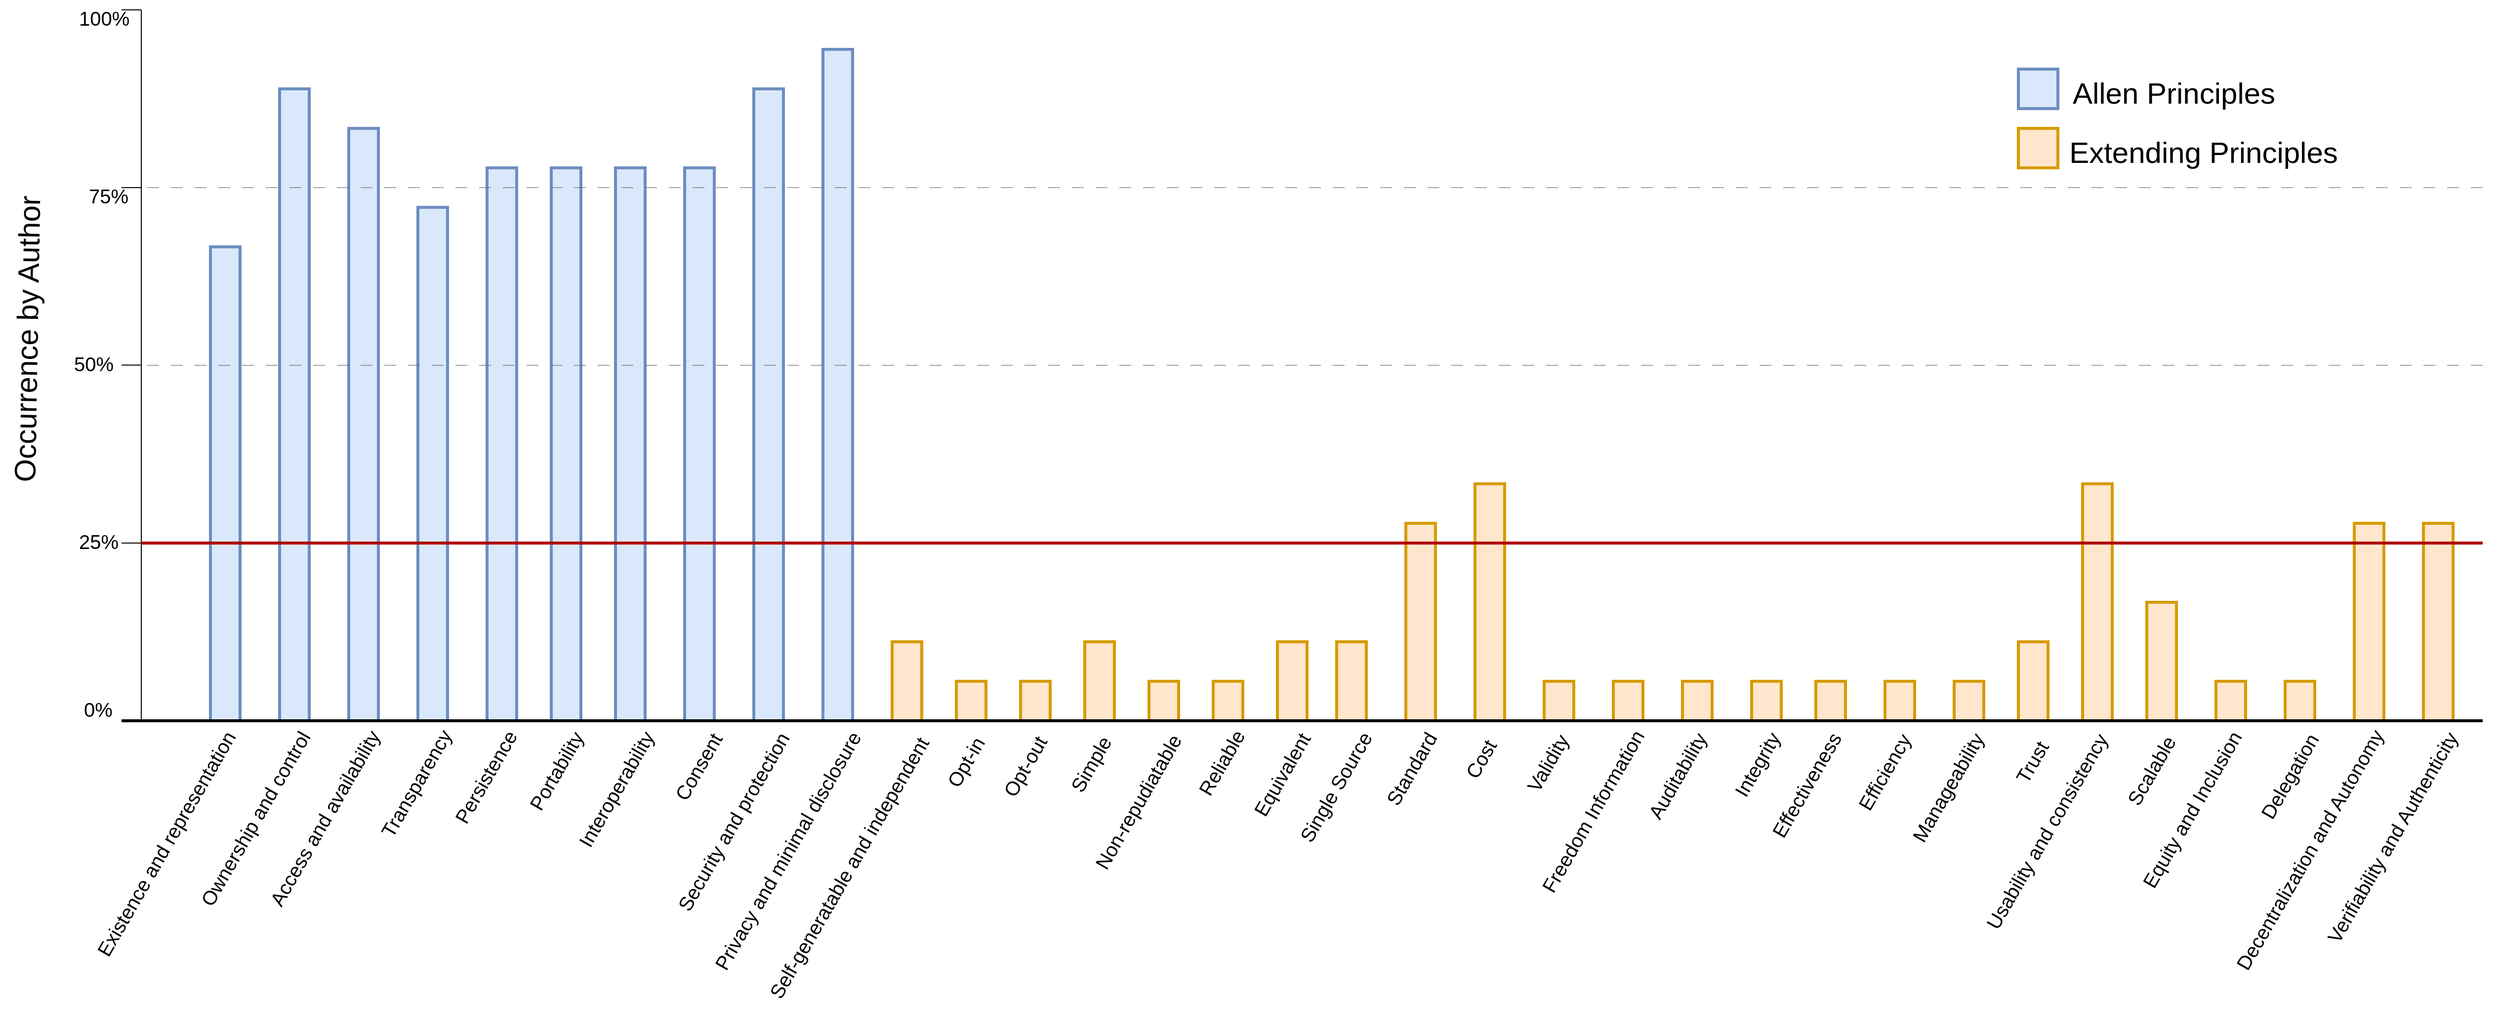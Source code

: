 <mxfile version="26.0.10">
  <diagram name="Page-1" id="2iZMz1MSZMlMYcdQClPu">
    <mxGraphModel dx="3176" dy="2832" grid="1" gridSize="10" guides="1" tooltips="1" connect="1" arrows="1" fold="1" page="1" pageScale="1" pageWidth="850" pageHeight="1100" math="0" shadow="0">
      <root>
        <mxCell id="0" />
        <mxCell id="1" parent="0" />
        <mxCell id="H80oZMwdlH7r0mB5AyR4-1" value="&lt;font style=&quot;font-size: 20px; line-height: 200%;&quot;&gt;Effectiveness&lt;/font&gt;" style="text;whiteSpace=wrap;html=1;rotation=300;" parent="1" vertex="1">
          <mxGeometry x="1860" y="25" width="150" height="60" as="geometry" />
        </mxCell>
        <mxCell id="H80oZMwdlH7r0mB5AyR4-2" value="&lt;font style=&quot;font-size: 20px; line-height: 200%;&quot;&gt;Efficiency&lt;/font&gt;" style="text;whiteSpace=wrap;html=1;rotation=300;" parent="1" vertex="1">
          <mxGeometry x="1955" y="10" width="120" height="60" as="geometry" />
        </mxCell>
        <mxCell id="H80oZMwdlH7r0mB5AyR4-3" value="&lt;font style=&quot;font-size: 20px; line-height: 200%;&quot;&gt;Manageability&lt;/font&gt;" style="text;whiteSpace=wrap;html=1;rotation=300;" parent="1" vertex="1">
          <mxGeometry x="2000" y="25" width="160" height="60" as="geometry" />
        </mxCell>
        <mxCell id="H80oZMwdlH7r0mB5AyR4-4" value="&lt;font style=&quot;font-size: 20px; line-height: 200%;&quot;&gt;Trust&lt;/font&gt;" style="text;whiteSpace=wrap;html=1;rotation=300;" parent="1" vertex="1">
          <mxGeometry x="2125" width="80" height="60" as="geometry" />
        </mxCell>
        <mxCell id="H80oZMwdlH7r0mB5AyR4-5" value="&lt;font style=&quot;font-size: 20px; line-height: 200%;&quot;&gt;Usability and consistency&lt;/font&gt;" style="text;whiteSpace=wrap;html=1;rotation=300;" parent="1" vertex="1">
          <mxGeometry x="2050" y="70" width="260" height="60" as="geometry" />
        </mxCell>
        <mxCell id="H80oZMwdlH7r0mB5AyR4-6" value="&lt;font style=&quot;font-size: 20px; line-height: 200%;&quot;&gt;Scalable&lt;/font&gt;" style="text;whiteSpace=wrap;html=1;rotation=300;" parent="1" vertex="1">
          <mxGeometry x="2230" y="10" width="110" height="60" as="geometry" />
        </mxCell>
        <mxCell id="H80oZMwdlH7r0mB5AyR4-7" value="&lt;font style=&quot;font-size: 20px; line-height: 200%;&quot;&gt;Equity and Inclusion&lt;/font&gt;" style="text;whiteSpace=wrap;html=1;rotation=300;" parent="1" vertex="1">
          <mxGeometry x="2220" y="50" width="210" height="60" as="geometry" />
        </mxCell>
        <mxCell id="H80oZMwdlH7r0mB5AyR4-8" value="&lt;font style=&quot;font-size: 20px; line-height: 200%;&quot;&gt;Delegation&lt;/font&gt;" style="text;whiteSpace=wrap;html=1;rotation=300;" parent="1" vertex="1">
          <mxGeometry x="2360" y="15" width="130" height="60" as="geometry" />
        </mxCell>
        <mxCell id="H80oZMwdlH7r0mB5AyR4-9" value="&lt;font style=&quot;font-size: 20px; line-height: 200%;&quot;&gt;Decentralization and Autonomy&lt;/font&gt;" style="text;whiteSpace=wrap;html=1;rotation=300;" parent="1" vertex="1">
          <mxGeometry x="2290" y="90" width="310" height="60" as="geometry" />
        </mxCell>
        <mxCell id="H80oZMwdlH7r0mB5AyR4-10" value="&lt;font style=&quot;font-size: 20px; line-height: 200%;&quot;&gt;Verifiability and Authenticity&lt;/font&gt;" style="text;whiteSpace=wrap;html=1;rotation=300;" parent="1" vertex="1">
          <mxGeometry x="2390" y="75" width="280" height="60" as="geometry" />
        </mxCell>
        <mxCell id="H80oZMwdlH7r0mB5AyR4-11" value="&lt;font style=&quot;font-size: 20px; line-height: 200%;&quot;&gt;Non-repudiatable&lt;/font&gt;" style="text;whiteSpace=wrap;html=1;rotation=300;" parent="1" vertex="1">
          <mxGeometry x="1165" y="40" width="190" height="60" as="geometry" />
        </mxCell>
        <mxCell id="H80oZMwdlH7r0mB5AyR4-12" value="&lt;font style=&quot;font-size: 20px; line-height: 200%;&quot;&gt;Reliable&lt;/font&gt;" style="text;whiteSpace=wrap;html=1;rotation=300;" parent="1" vertex="1">
          <mxGeometry x="1290" width="110" height="60" as="geometry" />
        </mxCell>
        <mxCell id="H80oZMwdlH7r0mB5AyR4-14" value="&lt;font style=&quot;font-size: 20px; line-height: 200%;&quot;&gt;Single Source&lt;/font&gt;" style="text;whiteSpace=wrap;html=1;rotation=300;" parent="1" vertex="1">
          <mxGeometry x="1380" y="25" width="160" height="60" as="geometry" />
        </mxCell>
        <mxCell id="H80oZMwdlH7r0mB5AyR4-15" value="&lt;font style=&quot;font-size: 20px; line-height: 200%;&quot;&gt;Standard&lt;/font&gt;" style="text;whiteSpace=wrap;html=1;rotation=300;" parent="1" vertex="1">
          <mxGeometry x="1480" y="10" width="110" height="60" as="geometry" />
        </mxCell>
        <mxCell id="H80oZMwdlH7r0mB5AyR4-16" value="&lt;font style=&quot;font-size: 20px; line-height: 200%;&quot;&gt;Cost&lt;/font&gt;" style="text;whiteSpace=wrap;html=1;rotation=300;" parent="1" vertex="1">
          <mxGeometry x="1570" width="70" height="60" as="geometry" />
        </mxCell>
        <mxCell id="H80oZMwdlH7r0mB5AyR4-17" value="&lt;font style=&quot;font-size: 20px; line-height: 200%;&quot;&gt;Validity&lt;/font&gt;" style="text;whiteSpace=wrap;html=1;rotation=300;" parent="1" vertex="1">
          <mxGeometry x="1625" width="100" height="60" as="geometry" />
        </mxCell>
        <mxCell id="H80oZMwdlH7r0mB5AyR4-18" value="&lt;font style=&quot;font-size: 20px; line-height: 200%;&quot;&gt;Freedom Information&lt;/font&gt;" style="text;whiteSpace=wrap;html=1;rotation=300;" parent="1" vertex="1">
          <mxGeometry x="1610" y="50" width="220" height="60" as="geometry" />
        </mxCell>
        <mxCell id="H80oZMwdlH7r0mB5AyR4-19" value="&lt;font style=&quot;font-size: 20px; line-height: 200%;&quot;&gt;Auditability&lt;/font&gt;" style="text;whiteSpace=wrap;html=1;rotation=300;" parent="1" vertex="1">
          <mxGeometry x="1740" y="15" width="130" height="60" as="geometry" />
        </mxCell>
        <mxCell id="H80oZMwdlH7r0mB5AyR4-20" value="&lt;font style=&quot;font-size: 20px; line-height: 200%;&quot;&gt;Integrity&lt;/font&gt;" style="text;whiteSpace=wrap;html=1;rotation=300;" parent="1" vertex="1">
          <mxGeometry x="1835" y="5" width="100" height="60" as="geometry" />
        </mxCell>
        <mxCell id="H80oZMwdlH7r0mB5AyR4-21" value="&lt;font style=&quot;font-size: 20px; line-height: 200%;&quot;&gt;Transparency&lt;/font&gt;" style="text;whiteSpace=wrap;html=1;rotation=300;" parent="1" vertex="1">
          <mxGeometry x="450" y="20" width="160" height="60" as="geometry" />
        </mxCell>
        <mxCell id="H80oZMwdlH7r0mB5AyR4-22" value="&lt;font style=&quot;font-size: 20px; line-height: 200%;&quot;&gt;Persistence&lt;/font&gt;" style="text;whiteSpace=wrap;html=1;rotation=300;" parent="1" vertex="1">
          <mxGeometry x="530" y="15" width="140" height="60" as="geometry" />
        </mxCell>
        <mxCell id="H80oZMwdlH7r0mB5AyR4-23" value="&lt;font style=&quot;font-size: 20px; line-height: 200%;&quot;&gt;Portability&lt;/font&gt;" style="text;whiteSpace=wrap;html=1;rotation=300;" parent="1" vertex="1">
          <mxGeometry x="610" y="10" width="120" height="60" as="geometry" />
        </mxCell>
        <mxCell id="H80oZMwdlH7r0mB5AyR4-24" value="&lt;font style=&quot;font-size: 20px; line-height: 200%;&quot;&gt;Interoperability&lt;/font&gt;" style="text;whiteSpace=wrap;html=1;rotation=300;" parent="1" vertex="1">
          <mxGeometry x="650" y="30" width="160" height="60" as="geometry" />
        </mxCell>
        <mxCell id="H80oZMwdlH7r0mB5AyR4-25" value="&lt;font style=&quot;font-size: 20px; line-height: 200%;&quot;&gt;Consent&lt;/font&gt;" style="text;whiteSpace=wrap;html=1;rotation=300;" parent="1" vertex="1">
          <mxGeometry x="760" y="5" width="110" height="60" as="geometry" />
        </mxCell>
        <mxCell id="H80oZMwdlH7r0mB5AyR4-26" value="&lt;font style=&quot;font-size: 20px; line-height: 200%;&quot;&gt;Security and protection&lt;/font&gt;" style="text;whiteSpace=wrap;html=1;rotation=300;" parent="1" vertex="1">
          <mxGeometry x="730" y="60" width="240" height="60" as="geometry" />
        </mxCell>
        <mxCell id="H80oZMwdlH7r0mB5AyR4-27" value="&lt;font style=&quot;font-size: 20px; line-height: 200%;&quot;&gt;Privacy and minimal disclosure&lt;/font&gt;" style="text;whiteSpace=wrap;html=1;rotation=300;" parent="1" vertex="1">
          <mxGeometry x="750" y="90" width="310" height="60" as="geometry" />
        </mxCell>
        <mxCell id="H80oZMwdlH7r0mB5AyR4-28" value="&lt;font style=&quot;font-size: 20px; line-height: 200%;&quot;&gt;Self-generatable and independent&lt;/font&gt;" style="text;whiteSpace=wrap;html=1;rotation=300;" parent="1" vertex="1">
          <mxGeometry x="800" y="110" width="330" height="60" as="geometry" />
        </mxCell>
        <mxCell id="H80oZMwdlH7r0mB5AyR4-29" value="&lt;font style=&quot;font-size: 20px; line-height: 200%;&quot;&gt;Opt-in&lt;/font&gt;" style="text;whiteSpace=wrap;html=1;rotation=300;" parent="1" vertex="1">
          <mxGeometry x="1040" width="90" height="60" as="geometry" />
        </mxCell>
        <mxCell id="H80oZMwdlH7r0mB5AyR4-30" value="&lt;font style=&quot;font-size: 20px; line-height: 200%;&quot;&gt;Opt-out&lt;/font&gt;" style="text;whiteSpace=wrap;html=1;rotation=300;" parent="1" vertex="1">
          <mxGeometry x="1095" y="5" width="100" height="60" as="geometry" />
        </mxCell>
        <mxCell id="H80oZMwdlH7r0mB5AyR4-31" value="&lt;font style=&quot;font-size: 20px; line-height: 200%;&quot;&gt;Simple&lt;/font&gt;" style="text;whiteSpace=wrap;html=1;rotation=300;" parent="1" vertex="1">
          <mxGeometry x="1165" y="5" width="90" height="60" as="geometry" />
        </mxCell>
        <mxCell id="H80oZMwdlH7r0mB5AyR4-32" value="&lt;font style=&quot;font-size: 20px; line-height: 200%;&quot;&gt;Existence and representation&lt;/font&gt;" style="text;whiteSpace=wrap;html=1;rotation=300;" parent="1" vertex="1">
          <mxGeometry x="130" y="85" width="290" height="60" as="geometry" />
        </mxCell>
        <mxCell id="H80oZMwdlH7r0mB5AyR4-33" value="&lt;font style=&quot;font-size: 20px; line-height: 200%;&quot;&gt;Ownership and control&lt;/font&gt;" style="text;whiteSpace=wrap;html=1;rotation=300;" parent="1" vertex="1">
          <mxGeometry x="250" y="60" width="230" height="60" as="geometry" />
        </mxCell>
        <mxCell id="H80oZMwdlH7r0mB5AyR4-34" value="&lt;font style=&quot;font-size: 20px; line-height: 200%;&quot;&gt;Access and availability&lt;/font&gt;" style="text;whiteSpace=wrap;html=1;rotation=300;" parent="1" vertex="1">
          <mxGeometry x="320" y="60" width="230" height="60" as="geometry" />
        </mxCell>
        <mxCell id="H80oZMwdlH7r0mB5AyR4-36" value="" style="rounded=0;whiteSpace=wrap;html=1;fillColor=#dae8fc;strokeColor=#6c8ebf;strokeWidth=3;" parent="1" vertex="1">
          <mxGeometry x="310" y="-480" width="30" height="480" as="geometry" />
        </mxCell>
        <mxCell id="H80oZMwdlH7r0mB5AyR4-37" value="" style="endArrow=none;html=1;rounded=0;strokeWidth=1;" parent="1" edge="1">
          <mxGeometry width="50" height="50" relative="1" as="geometry">
            <mxPoint x="240" y="-720" as="sourcePoint" />
            <mxPoint x="240" as="targetPoint" />
          </mxGeometry>
        </mxCell>
        <mxCell id="H80oZMwdlH7r0mB5AyR4-38" value="" style="endArrow=none;html=1;rounded=0;" parent="1" edge="1">
          <mxGeometry width="50" height="50" relative="1" as="geometry">
            <mxPoint x="220" y="-360.23" as="sourcePoint" />
            <mxPoint x="240" y="-360.23" as="targetPoint" />
          </mxGeometry>
        </mxCell>
        <mxCell id="H80oZMwdlH7r0mB5AyR4-40" value="" style="endArrow=none;html=1;rounded=0;" parent="1" edge="1">
          <mxGeometry width="50" height="50" relative="1" as="geometry">
            <mxPoint x="220" y="-720" as="sourcePoint" />
            <mxPoint x="240" y="-720" as="targetPoint" />
          </mxGeometry>
        </mxCell>
        <mxCell id="H80oZMwdlH7r0mB5AyR4-41" value="" style="rounded=0;whiteSpace=wrap;html=1;fillColor=#dae8fc;strokeColor=#6c8ebf;strokeWidth=3;" parent="1" vertex="1">
          <mxGeometry x="380" y="-640" width="30" height="640" as="geometry" />
        </mxCell>
        <mxCell id="H80oZMwdlH7r0mB5AyR4-42" value="" style="rounded=0;whiteSpace=wrap;html=1;fillColor=#dae8fc;strokeColor=#6c8ebf;strokeWidth=3;" parent="1" vertex="1">
          <mxGeometry x="450" y="-600" width="30" height="600" as="geometry" />
        </mxCell>
        <mxCell id="H80oZMwdlH7r0mB5AyR4-43" value="" style="rounded=0;whiteSpace=wrap;html=1;fillColor=#dae8fc;strokeColor=#6c8ebf;strokeWidth=3;" parent="1" vertex="1">
          <mxGeometry x="520" y="-520" width="30" height="520" as="geometry" />
        </mxCell>
        <mxCell id="H80oZMwdlH7r0mB5AyR4-44" value="" style="rounded=0;whiteSpace=wrap;html=1;fillColor=#dae8fc;strokeColor=#6c8ebf;strokeWidth=3;" parent="1" vertex="1">
          <mxGeometry x="590" y="-560" width="30" height="560" as="geometry" />
        </mxCell>
        <mxCell id="H80oZMwdlH7r0mB5AyR4-45" value="" style="rounded=0;whiteSpace=wrap;html=1;fillColor=#dae8fc;strokeColor=#6c8ebf;strokeWidth=3;" parent="1" vertex="1">
          <mxGeometry x="655" y="-560" width="30" height="560" as="geometry" />
        </mxCell>
        <mxCell id="H80oZMwdlH7r0mB5AyR4-46" value="" style="rounded=0;whiteSpace=wrap;html=1;fillColor=#dae8fc;strokeColor=#6c8ebf;strokeWidth=3;" parent="1" vertex="1">
          <mxGeometry x="720" y="-560" width="30" height="560" as="geometry" />
        </mxCell>
        <mxCell id="H80oZMwdlH7r0mB5AyR4-48" value="" style="rounded=0;whiteSpace=wrap;html=1;fillColor=#dae8fc;strokeColor=#6c8ebf;strokeWidth=3;" parent="1" vertex="1">
          <mxGeometry x="790" y="-560" width="30" height="560" as="geometry" />
        </mxCell>
        <mxCell id="H80oZMwdlH7r0mB5AyR4-49" value="" style="rounded=0;whiteSpace=wrap;html=1;fillColor=#dae8fc;strokeColor=#6c8ebf;strokeWidth=3;" parent="1" vertex="1">
          <mxGeometry x="860" y="-640" width="30" height="640" as="geometry" />
        </mxCell>
        <mxCell id="H80oZMwdlH7r0mB5AyR4-50" value="&lt;font style=&quot;font-size: 20px;&quot;&gt;0%&lt;/font&gt;" style="text;whiteSpace=wrap;html=1;rotation=0;" parent="1" vertex="1">
          <mxGeometry x="180" y="-30" width="50" height="40" as="geometry" />
        </mxCell>
        <mxCell id="H80oZMwdlH7r0mB5AyR4-51" value="" style="endArrow=none;html=1;rounded=0;strokeWidth=3;" parent="1" edge="1">
          <mxGeometry width="50" height="50" relative="1" as="geometry">
            <mxPoint x="220" as="sourcePoint" />
            <mxPoint x="240" as="targetPoint" />
          </mxGeometry>
        </mxCell>
        <mxCell id="H80oZMwdlH7r0mB5AyR4-52" value="&lt;font style=&quot;font-size: 20px;&quot;&gt;50%&lt;/font&gt;" style="text;whiteSpace=wrap;html=1;rotation=0;" parent="1" vertex="1">
          <mxGeometry x="170" y="-380" width="60" height="40" as="geometry" />
        </mxCell>
        <mxCell id="H80oZMwdlH7r0mB5AyR4-53" value="&lt;font style=&quot;font-size: 20px;&quot;&gt;100%&lt;/font&gt;" style="text;whiteSpace=wrap;html=1;rotation=0;" parent="1" vertex="1">
          <mxGeometry x="175" y="-730" width="60" height="40" as="geometry" />
        </mxCell>
        <mxCell id="H80oZMwdlH7r0mB5AyR4-54" value="" style="endArrow=none;html=1;rounded=0;" parent="1" edge="1">
          <mxGeometry width="50" height="50" relative="1" as="geometry">
            <mxPoint x="220" y="-540" as="sourcePoint" />
            <mxPoint x="240" y="-540" as="targetPoint" />
          </mxGeometry>
        </mxCell>
        <mxCell id="H80oZMwdlH7r0mB5AyR4-55" value="&lt;font style=&quot;font-size: 20px;&quot;&gt;25%&lt;/font&gt;" style="text;whiteSpace=wrap;html=1;rotation=0;" parent="1" vertex="1">
          <mxGeometry x="175" y="-200" width="60" height="40" as="geometry" />
        </mxCell>
        <mxCell id="H80oZMwdlH7r0mB5AyR4-56" value="&lt;font style=&quot;font-size: 20px;&quot;&gt;75%&lt;/font&gt;" style="text;whiteSpace=wrap;html=1;rotation=0;" parent="1" vertex="1">
          <mxGeometry x="185" y="-550" width="60" height="40" as="geometry" />
        </mxCell>
        <mxCell id="H80oZMwdlH7r0mB5AyR4-57" value="" style="endArrow=none;html=1;rounded=0;" parent="1" edge="1">
          <mxGeometry width="50" height="50" relative="1" as="geometry">
            <mxPoint x="220" y="-180" as="sourcePoint" />
            <mxPoint x="240" y="-180" as="targetPoint" />
          </mxGeometry>
        </mxCell>
        <mxCell id="H80oZMwdlH7r0mB5AyR4-58" value="" style="rounded=0;whiteSpace=wrap;html=1;fillColor=#dae8fc;strokeColor=#6c8ebf;strokeWidth=3;" parent="1" vertex="1">
          <mxGeometry x="930" y="-680" width="30" height="680" as="geometry" />
        </mxCell>
        <mxCell id="H80oZMwdlH7r0mB5AyR4-59" value="" style="rounded=0;whiteSpace=wrap;html=1;fillColor=#ffe6cc;strokeColor=#d79b00;strokeWidth=3;" parent="1" vertex="1">
          <mxGeometry x="1000" y="-80" width="30" height="80" as="geometry" />
        </mxCell>
        <mxCell id="H80oZMwdlH7r0mB5AyR4-60" value="" style="rounded=0;whiteSpace=wrap;html=1;fillColor=#ffe6cc;strokeColor=#d79b00;strokeWidth=3;" parent="1" vertex="1">
          <mxGeometry x="1065" y="-40" width="30" height="40" as="geometry" />
        </mxCell>
        <mxCell id="H80oZMwdlH7r0mB5AyR4-61" value="" style="rounded=0;whiteSpace=wrap;html=1;fillColor=#ffe6cc;strokeColor=#d79b00;strokeWidth=3;" parent="1" vertex="1">
          <mxGeometry x="1130" y="-40" width="30" height="40" as="geometry" />
        </mxCell>
        <mxCell id="H80oZMwdlH7r0mB5AyR4-62" value="" style="rounded=0;whiteSpace=wrap;html=1;fillColor=#ffe6cc;strokeColor=#d79b00;strokeWidth=3;" parent="1" vertex="1">
          <mxGeometry x="1195" y="-80" width="30" height="80" as="geometry" />
        </mxCell>
        <mxCell id="H80oZMwdlH7r0mB5AyR4-64" value="" style="rounded=0;whiteSpace=wrap;html=1;fillColor=#ffe6cc;strokeColor=#d79b00;strokeWidth=3;" parent="1" vertex="1">
          <mxGeometry x="1260" y="-40" width="30" height="40" as="geometry" />
        </mxCell>
        <mxCell id="H80oZMwdlH7r0mB5AyR4-66" value="" style="rounded=0;whiteSpace=wrap;html=1;fillColor=#ffe6cc;strokeColor=#d79b00;strokeWidth=3;" parent="1" vertex="1">
          <mxGeometry x="1325" y="-40" width="30" height="40" as="geometry" />
        </mxCell>
        <mxCell id="H80oZMwdlH7r0mB5AyR4-67" value="&lt;font style=&quot;font-size: 20px;&quot;&gt;Equivalent&lt;/font&gt;" style="text;whiteSpace=wrap;html=1;rotation=300;" parent="1" vertex="1">
          <mxGeometry x="1350" y="20" width="120" height="60" as="geometry" />
        </mxCell>
        <mxCell id="H80oZMwdlH7r0mB5AyR4-68" value="" style="rounded=0;whiteSpace=wrap;html=1;fillColor=#ffe6cc;strokeColor=#d79b00;strokeWidth=3;" parent="1" vertex="1">
          <mxGeometry x="1390" y="-80" width="30" height="80" as="geometry" />
        </mxCell>
        <mxCell id="H80oZMwdlH7r0mB5AyR4-69" value="" style="rounded=0;whiteSpace=wrap;html=1;fillColor=#ffe6cc;strokeColor=#d79b00;strokeWidth=3;" parent="1" vertex="1">
          <mxGeometry x="1450" y="-80" width="30" height="80" as="geometry" />
        </mxCell>
        <mxCell id="H80oZMwdlH7r0mB5AyR4-70" value="" style="rounded=0;whiteSpace=wrap;html=1;fillColor=#ffe6cc;strokeColor=#d79b00;strokeWidth=3;" parent="1" vertex="1">
          <mxGeometry x="1520" y="-200" width="30" height="200" as="geometry" />
        </mxCell>
        <mxCell id="H80oZMwdlH7r0mB5AyR4-71" value="" style="rounded=0;whiteSpace=wrap;html=1;fillColor=#ffe6cc;strokeColor=#d79b00;strokeWidth=3;" parent="1" vertex="1">
          <mxGeometry x="1590" y="-240" width="30" height="240" as="geometry" />
        </mxCell>
        <mxCell id="H80oZMwdlH7r0mB5AyR4-72" value="" style="rounded=0;whiteSpace=wrap;html=1;fillColor=#ffe6cc;strokeColor=#d79b00;strokeWidth=3;" parent="1" vertex="1">
          <mxGeometry x="1660" y="-40" width="30" height="40" as="geometry" />
        </mxCell>
        <mxCell id="H80oZMwdlH7r0mB5AyR4-74" value="" style="rounded=0;whiteSpace=wrap;html=1;fillColor=#ffe6cc;strokeColor=#d79b00;strokeWidth=3;" parent="1" vertex="1">
          <mxGeometry x="1730" y="-40" width="30" height="40" as="geometry" />
        </mxCell>
        <mxCell id="H80oZMwdlH7r0mB5AyR4-75" value="" style="rounded=0;whiteSpace=wrap;html=1;fillColor=#ffe6cc;strokeColor=#d79b00;strokeWidth=3;" parent="1" vertex="1">
          <mxGeometry x="1800" y="-40" width="30" height="40" as="geometry" />
        </mxCell>
        <mxCell id="H80oZMwdlH7r0mB5AyR4-76" value="" style="rounded=0;whiteSpace=wrap;html=1;fillColor=#ffe6cc;strokeColor=#d79b00;strokeWidth=3;" parent="1" vertex="1">
          <mxGeometry x="1870" y="-40" width="30" height="40" as="geometry" />
        </mxCell>
        <mxCell id="H80oZMwdlH7r0mB5AyR4-78" value="" style="rounded=0;whiteSpace=wrap;html=1;fillColor=#ffe6cc;strokeColor=#d79b00;strokeWidth=3;" parent="1" vertex="1">
          <mxGeometry x="1935" y="-40" width="30" height="40" as="geometry" />
        </mxCell>
        <mxCell id="H80oZMwdlH7r0mB5AyR4-79" value="" style="rounded=0;whiteSpace=wrap;html=1;fillColor=#ffe6cc;strokeColor=#d79b00;strokeWidth=3;" parent="1" vertex="1">
          <mxGeometry x="2005" y="-40" width="30" height="40" as="geometry" />
        </mxCell>
        <mxCell id="H80oZMwdlH7r0mB5AyR4-80" value="" style="rounded=0;whiteSpace=wrap;html=1;fillColor=#ffe6cc;strokeColor=#d79b00;strokeWidth=3;" parent="1" vertex="1">
          <mxGeometry x="2075" y="-40" width="30" height="40" as="geometry" />
        </mxCell>
        <mxCell id="H80oZMwdlH7r0mB5AyR4-81" value="" style="rounded=0;whiteSpace=wrap;html=1;fillColor=#ffe6cc;strokeColor=#d79b00;strokeWidth=3;" parent="1" vertex="1">
          <mxGeometry x="2140" y="-80" width="30" height="80" as="geometry" />
        </mxCell>
        <mxCell id="H80oZMwdlH7r0mB5AyR4-82" value="" style="rounded=0;whiteSpace=wrap;html=1;fillColor=#ffe6cc;strokeColor=#d79b00;strokeWidth=3;" parent="1" vertex="1">
          <mxGeometry x="2205" y="-240" width="30" height="240" as="geometry" />
        </mxCell>
        <mxCell id="H80oZMwdlH7r0mB5AyR4-83" value="" style="rounded=0;whiteSpace=wrap;html=1;fillColor=#ffe6cc;strokeColor=#d79b00;strokeWidth=3;" parent="1" vertex="1">
          <mxGeometry x="2270" y="-120" width="30" height="120" as="geometry" />
        </mxCell>
        <mxCell id="H80oZMwdlH7r0mB5AyR4-84" value="" style="rounded=0;whiteSpace=wrap;html=1;fillColor=#ffe6cc;strokeColor=#d79b00;strokeWidth=3;" parent="1" vertex="1">
          <mxGeometry x="2340" y="-40" width="30" height="40" as="geometry" />
        </mxCell>
        <mxCell id="H80oZMwdlH7r0mB5AyR4-85" value="" style="rounded=0;whiteSpace=wrap;html=1;fillColor=#ffe6cc;strokeColor=#d79b00;strokeWidth=3;" parent="1" vertex="1">
          <mxGeometry x="2410" y="-40" width="30" height="40" as="geometry" />
        </mxCell>
        <mxCell id="H80oZMwdlH7r0mB5AyR4-86" value="" style="rounded=0;whiteSpace=wrap;html=1;fillColor=#ffe6cc;strokeColor=#d79b00;strokeWidth=3;" parent="1" vertex="1">
          <mxGeometry x="2480" y="-200" width="30" height="200" as="geometry" />
        </mxCell>
        <mxCell id="H80oZMwdlH7r0mB5AyR4-87" value="" style="rounded=0;whiteSpace=wrap;html=1;fillColor=#ffe6cc;strokeColor=#d79b00;strokeWidth=3;" parent="1" vertex="1">
          <mxGeometry x="2550" y="-200" width="30" height="200" as="geometry" />
        </mxCell>
        <mxCell id="H80oZMwdlH7r0mB5AyR4-35" value="" style="endArrow=none;html=1;rounded=0;strokeWidth=3;" parent="1" edge="1">
          <mxGeometry width="50" height="50" relative="1" as="geometry">
            <mxPoint x="2610" as="sourcePoint" />
            <mxPoint x="240" as="targetPoint" />
          </mxGeometry>
        </mxCell>
        <mxCell id="H80oZMwdlH7r0mB5AyR4-90" value="" style="rounded=0;whiteSpace=wrap;html=1;fillColor=#dae8fc;strokeColor=#6c8ebf;strokeWidth=3;" parent="1" vertex="1">
          <mxGeometry x="2140" y="-660" width="40" height="40" as="geometry" />
        </mxCell>
        <mxCell id="H80oZMwdlH7r0mB5AyR4-91" value="Allen Principles" style="text;whiteSpace=wrap;align=center;fontSize=30;" parent="1" vertex="1">
          <mxGeometry x="2180" y="-660" width="235" height="40" as="geometry" />
        </mxCell>
        <mxCell id="H80oZMwdlH7r0mB5AyR4-92" value="" style="rounded=0;whiteSpace=wrap;html=1;fillColor=#ffe6cc;strokeColor=#d79b00;strokeWidth=3;" parent="1" vertex="1">
          <mxGeometry x="2140" y="-600" width="40" height="40" as="geometry" />
        </mxCell>
        <mxCell id="H80oZMwdlH7r0mB5AyR4-93" value="Extending Principles" style="text;whiteSpace=wrap;align=center;fontSize=30;" parent="1" vertex="1">
          <mxGeometry x="2180" y="-600" width="295" height="40" as="geometry" />
        </mxCell>
        <mxCell id="H80oZMwdlH7r0mB5AyR4-94" value="" style="endArrow=none;html=1;rounded=0;strokeWidth=3;fillColor=#e51400;strokeColor=#B20000;" parent="1" edge="1">
          <mxGeometry width="50" height="50" relative="1" as="geometry">
            <mxPoint x="2610" y="-180" as="sourcePoint" />
            <mxPoint x="240" y="-180" as="targetPoint" />
          </mxGeometry>
        </mxCell>
        <mxCell id="H80oZMwdlH7r0mB5AyR4-95" value="" style="endArrow=none;html=1;rounded=0;strokeWidth=1;fillColor=#f5f5f5;strokeColor=#666666;dashed=1;dashPattern=12 12;opacity=60;" parent="1" edge="1">
          <mxGeometry width="50" height="50" relative="1" as="geometry">
            <mxPoint x="2610" y="-360" as="sourcePoint" />
            <mxPoint x="240" y="-360" as="targetPoint" />
          </mxGeometry>
        </mxCell>
        <mxCell id="H80oZMwdlH7r0mB5AyR4-96" value="" style="endArrow=none;html=1;rounded=0;strokeWidth=1;fillColor=#f5f5f5;strokeColor=#666666;dashed=1;dashPattern=12 12;opacity=60;" parent="1" edge="1">
          <mxGeometry width="50" height="50" relative="1" as="geometry">
            <mxPoint x="2610" y="-540" as="sourcePoint" />
            <mxPoint x="240" y="-540" as="targetPoint" />
          </mxGeometry>
        </mxCell>
        <mxCell id="8ZRFpl5qV4VwEXCt20aw-1" value="&lt;font style=&quot;font-size: 30px;&quot;&gt;Occurrence by Author&lt;/font&gt;" style="text;whiteSpace=wrap;html=1;rotation=-89;opacity=90;" vertex="1" parent="1">
          <mxGeometry x="-30" y="-430" width="320" height="60" as="geometry" />
        </mxCell>
      </root>
    </mxGraphModel>
  </diagram>
</mxfile>
